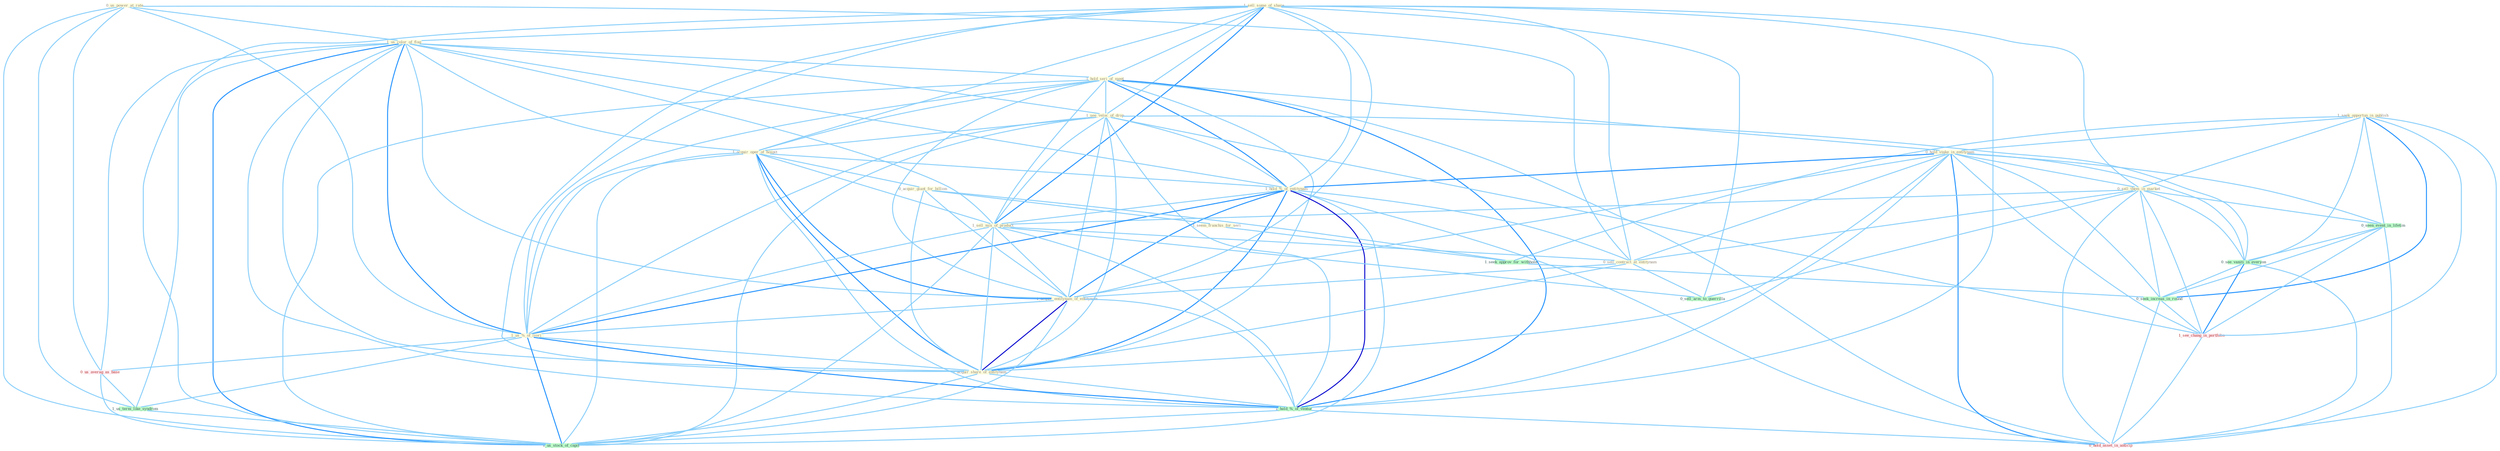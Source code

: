 Graph G{ 
    node
    [shape=polygon,style=filled,width=.5,height=.06,color="#BDFCC9",fixedsize=true,fontsize=4,
    fontcolor="#2f4f4f"];
    {node
    [color="#ffffe0", fontcolor="#8b7d6b"] "1_sell_some_of_share " "0_us_power_at_rate " "1_us_color_of_flag " "1_hold_seri_of_meet " "1_seek_opportun_in_publish " "0_hold_stake_in_entitynam " "0_sell_them_in_market " "1_see_veloc_of_drop " "1_acquir_oper_of_hospit " "1_hold_%_of_entitynam " "0_acquir_giant_for_billion " "1_sell_mix_of_product " "0_sell_contract_at_entitynam " "1_acquir_entitynam_of_entitynam " "1_us_%_of_ivori " "1_seem_franchis_for_seri " "1_acquir_share_of_entitynam "}
{node [color="#fff0f5", fontcolor="#b22222"] "0_us_averag_as_base " "1_see_chang_in_portfolio " "0_hold_asset_in_anticip "}
edge [color="#B0E2FF"];

	"1_sell_some_of_share " -- "1_us_color_of_flag " [w="1", color="#87cefa" ];
	"1_sell_some_of_share " -- "1_hold_seri_of_meet " [w="1", color="#87cefa" ];
	"1_sell_some_of_share " -- "0_sell_them_in_market " [w="1", color="#87cefa" ];
	"1_sell_some_of_share " -- "1_see_veloc_of_drop " [w="1", color="#87cefa" ];
	"1_sell_some_of_share " -- "1_acquir_oper_of_hospit " [w="1", color="#87cefa" ];
	"1_sell_some_of_share " -- "1_hold_%_of_entitynam " [w="1", color="#87cefa" ];
	"1_sell_some_of_share " -- "1_sell_mix_of_product " [w="2", color="#1e90ff" , len=0.8];
	"1_sell_some_of_share " -- "0_sell_contract_at_entitynam " [w="1", color="#87cefa" ];
	"1_sell_some_of_share " -- "1_acquir_entitynam_of_entitynam " [w="1", color="#87cefa" ];
	"1_sell_some_of_share " -- "1_us_%_of_ivori " [w="1", color="#87cefa" ];
	"1_sell_some_of_share " -- "1_acquir_share_of_entitynam " [w="1", color="#87cefa" ];
	"1_sell_some_of_share " -- "1_hold_%_of_ventur " [w="1", color="#87cefa" ];
	"1_sell_some_of_share " -- "0_sell_arm_to_guerrilla " [w="1", color="#87cefa" ];
	"1_sell_some_of_share " -- "1_us_stock_of_capit " [w="1", color="#87cefa" ];
	"0_us_power_at_rate " -- "1_us_color_of_flag " [w="1", color="#87cefa" ];
	"0_us_power_at_rate " -- "0_sell_contract_at_entitynam " [w="1", color="#87cefa" ];
	"0_us_power_at_rate " -- "1_us_%_of_ivori " [w="1", color="#87cefa" ];
	"0_us_power_at_rate " -- "0_us_averag_as_base " [w="1", color="#87cefa" ];
	"0_us_power_at_rate " -- "1_us_term_like_syndrom " [w="1", color="#87cefa" ];
	"0_us_power_at_rate " -- "1_us_stock_of_capit " [w="1", color="#87cefa" ];
	"1_us_color_of_flag " -- "1_hold_seri_of_meet " [w="1", color="#87cefa" ];
	"1_us_color_of_flag " -- "1_see_veloc_of_drop " [w="1", color="#87cefa" ];
	"1_us_color_of_flag " -- "1_acquir_oper_of_hospit " [w="1", color="#87cefa" ];
	"1_us_color_of_flag " -- "1_hold_%_of_entitynam " [w="1", color="#87cefa" ];
	"1_us_color_of_flag " -- "1_sell_mix_of_product " [w="1", color="#87cefa" ];
	"1_us_color_of_flag " -- "1_acquir_entitynam_of_entitynam " [w="1", color="#87cefa" ];
	"1_us_color_of_flag " -- "1_us_%_of_ivori " [w="2", color="#1e90ff" , len=0.8];
	"1_us_color_of_flag " -- "1_acquir_share_of_entitynam " [w="1", color="#87cefa" ];
	"1_us_color_of_flag " -- "0_us_averag_as_base " [w="1", color="#87cefa" ];
	"1_us_color_of_flag " -- "1_us_term_like_syndrom " [w="1", color="#87cefa" ];
	"1_us_color_of_flag " -- "1_hold_%_of_ventur " [w="1", color="#87cefa" ];
	"1_us_color_of_flag " -- "1_us_stock_of_capit " [w="2", color="#1e90ff" , len=0.8];
	"1_hold_seri_of_meet " -- "0_hold_stake_in_entitynam " [w="1", color="#87cefa" ];
	"1_hold_seri_of_meet " -- "1_see_veloc_of_drop " [w="1", color="#87cefa" ];
	"1_hold_seri_of_meet " -- "1_acquir_oper_of_hospit " [w="1", color="#87cefa" ];
	"1_hold_seri_of_meet " -- "1_hold_%_of_entitynam " [w="2", color="#1e90ff" , len=0.8];
	"1_hold_seri_of_meet " -- "1_sell_mix_of_product " [w="1", color="#87cefa" ];
	"1_hold_seri_of_meet " -- "1_acquir_entitynam_of_entitynam " [w="1", color="#87cefa" ];
	"1_hold_seri_of_meet " -- "1_us_%_of_ivori " [w="1", color="#87cefa" ];
	"1_hold_seri_of_meet " -- "1_acquir_share_of_entitynam " [w="1", color="#87cefa" ];
	"1_hold_seri_of_meet " -- "1_hold_%_of_ventur " [w="2", color="#1e90ff" , len=0.8];
	"1_hold_seri_of_meet " -- "1_us_stock_of_capit " [w="1", color="#87cefa" ];
	"1_hold_seri_of_meet " -- "0_hold_asset_in_anticip " [w="1", color="#87cefa" ];
	"1_seek_opportun_in_publish " -- "0_hold_stake_in_entitynam " [w="1", color="#87cefa" ];
	"1_seek_opportun_in_publish " -- "0_sell_them_in_market " [w="1", color="#87cefa" ];
	"1_seek_opportun_in_publish " -- "0_seen_event_in_lifetim " [w="1", color="#87cefa" ];
	"1_seek_opportun_in_publish " -- "1_seek_approv_for_withhold " [w="1", color="#87cefa" ];
	"1_seek_opportun_in_publish " -- "0_see_vaniti_in_everyon " [w="1", color="#87cefa" ];
	"1_seek_opportun_in_publish " -- "0_seek_increas_in_round " [w="2", color="#1e90ff" , len=0.8];
	"1_seek_opportun_in_publish " -- "1_see_chang_in_portfolio " [w="1", color="#87cefa" ];
	"1_seek_opportun_in_publish " -- "0_hold_asset_in_anticip " [w="1", color="#87cefa" ];
	"0_hold_stake_in_entitynam " -- "0_sell_them_in_market " [w="1", color="#87cefa" ];
	"0_hold_stake_in_entitynam " -- "1_hold_%_of_entitynam " [w="2", color="#1e90ff" , len=0.8];
	"0_hold_stake_in_entitynam " -- "0_sell_contract_at_entitynam " [w="1", color="#87cefa" ];
	"0_hold_stake_in_entitynam " -- "1_acquir_entitynam_of_entitynam " [w="1", color="#87cefa" ];
	"0_hold_stake_in_entitynam " -- "1_acquir_share_of_entitynam " [w="1", color="#87cefa" ];
	"0_hold_stake_in_entitynam " -- "0_seen_event_in_lifetim " [w="1", color="#87cefa" ];
	"0_hold_stake_in_entitynam " -- "1_hold_%_of_ventur " [w="1", color="#87cefa" ];
	"0_hold_stake_in_entitynam " -- "0_see_vaniti_in_everyon " [w="1", color="#87cefa" ];
	"0_hold_stake_in_entitynam " -- "0_seek_increas_in_round " [w="1", color="#87cefa" ];
	"0_hold_stake_in_entitynam " -- "1_see_chang_in_portfolio " [w="1", color="#87cefa" ];
	"0_hold_stake_in_entitynam " -- "0_hold_asset_in_anticip " [w="2", color="#1e90ff" , len=0.8];
	"0_sell_them_in_market " -- "1_sell_mix_of_product " [w="1", color="#87cefa" ];
	"0_sell_them_in_market " -- "0_sell_contract_at_entitynam " [w="1", color="#87cefa" ];
	"0_sell_them_in_market " -- "0_seen_event_in_lifetim " [w="1", color="#87cefa" ];
	"0_sell_them_in_market " -- "0_see_vaniti_in_everyon " [w="1", color="#87cefa" ];
	"0_sell_them_in_market " -- "0_sell_arm_to_guerrilla " [w="1", color="#87cefa" ];
	"0_sell_them_in_market " -- "0_seek_increas_in_round " [w="1", color="#87cefa" ];
	"0_sell_them_in_market " -- "1_see_chang_in_portfolio " [w="1", color="#87cefa" ];
	"0_sell_them_in_market " -- "0_hold_asset_in_anticip " [w="1", color="#87cefa" ];
	"1_see_veloc_of_drop " -- "1_acquir_oper_of_hospit " [w="1", color="#87cefa" ];
	"1_see_veloc_of_drop " -- "1_hold_%_of_entitynam " [w="1", color="#87cefa" ];
	"1_see_veloc_of_drop " -- "1_sell_mix_of_product " [w="1", color="#87cefa" ];
	"1_see_veloc_of_drop " -- "1_acquir_entitynam_of_entitynam " [w="1", color="#87cefa" ];
	"1_see_veloc_of_drop " -- "1_us_%_of_ivori " [w="1", color="#87cefa" ];
	"1_see_veloc_of_drop " -- "1_acquir_share_of_entitynam " [w="1", color="#87cefa" ];
	"1_see_veloc_of_drop " -- "1_hold_%_of_ventur " [w="1", color="#87cefa" ];
	"1_see_veloc_of_drop " -- "0_see_vaniti_in_everyon " [w="1", color="#87cefa" ];
	"1_see_veloc_of_drop " -- "1_us_stock_of_capit " [w="1", color="#87cefa" ];
	"1_see_veloc_of_drop " -- "1_see_chang_in_portfolio " [w="1", color="#87cefa" ];
	"1_acquir_oper_of_hospit " -- "1_hold_%_of_entitynam " [w="1", color="#87cefa" ];
	"1_acquir_oper_of_hospit " -- "0_acquir_giant_for_billion " [w="1", color="#87cefa" ];
	"1_acquir_oper_of_hospit " -- "1_sell_mix_of_product " [w="1", color="#87cefa" ];
	"1_acquir_oper_of_hospit " -- "1_acquir_entitynam_of_entitynam " [w="2", color="#1e90ff" , len=0.8];
	"1_acquir_oper_of_hospit " -- "1_us_%_of_ivori " [w="1", color="#87cefa" ];
	"1_acquir_oper_of_hospit " -- "1_acquir_share_of_entitynam " [w="2", color="#1e90ff" , len=0.8];
	"1_acquir_oper_of_hospit " -- "1_hold_%_of_ventur " [w="1", color="#87cefa" ];
	"1_acquir_oper_of_hospit " -- "1_us_stock_of_capit " [w="1", color="#87cefa" ];
	"1_hold_%_of_entitynam " -- "1_sell_mix_of_product " [w="1", color="#87cefa" ];
	"1_hold_%_of_entitynam " -- "0_sell_contract_at_entitynam " [w="1", color="#87cefa" ];
	"1_hold_%_of_entitynam " -- "1_acquir_entitynam_of_entitynam " [w="2", color="#1e90ff" , len=0.8];
	"1_hold_%_of_entitynam " -- "1_us_%_of_ivori " [w="2", color="#1e90ff" , len=0.8];
	"1_hold_%_of_entitynam " -- "1_acquir_share_of_entitynam " [w="2", color="#1e90ff" , len=0.8];
	"1_hold_%_of_entitynam " -- "1_hold_%_of_ventur " [w="3", color="#0000cd" , len=0.6];
	"1_hold_%_of_entitynam " -- "1_us_stock_of_capit " [w="1", color="#87cefa" ];
	"1_hold_%_of_entitynam " -- "0_hold_asset_in_anticip " [w="1", color="#87cefa" ];
	"0_acquir_giant_for_billion " -- "1_acquir_entitynam_of_entitynam " [w="1", color="#87cefa" ];
	"0_acquir_giant_for_billion " -- "1_seem_franchis_for_seri " [w="1", color="#87cefa" ];
	"0_acquir_giant_for_billion " -- "1_acquir_share_of_entitynam " [w="1", color="#87cefa" ];
	"0_acquir_giant_for_billion " -- "1_seek_approv_for_withhold " [w="1", color="#87cefa" ];
	"1_sell_mix_of_product " -- "0_sell_contract_at_entitynam " [w="1", color="#87cefa" ];
	"1_sell_mix_of_product " -- "1_acquir_entitynam_of_entitynam " [w="1", color="#87cefa" ];
	"1_sell_mix_of_product " -- "1_us_%_of_ivori " [w="1", color="#87cefa" ];
	"1_sell_mix_of_product " -- "1_acquir_share_of_entitynam " [w="1", color="#87cefa" ];
	"1_sell_mix_of_product " -- "1_hold_%_of_ventur " [w="1", color="#87cefa" ];
	"1_sell_mix_of_product " -- "0_sell_arm_to_guerrilla " [w="1", color="#87cefa" ];
	"1_sell_mix_of_product " -- "1_us_stock_of_capit " [w="1", color="#87cefa" ];
	"0_sell_contract_at_entitynam " -- "1_acquir_entitynam_of_entitynam " [w="1", color="#87cefa" ];
	"0_sell_contract_at_entitynam " -- "1_acquir_share_of_entitynam " [w="1", color="#87cefa" ];
	"0_sell_contract_at_entitynam " -- "0_sell_arm_to_guerrilla " [w="1", color="#87cefa" ];
	"1_acquir_entitynam_of_entitynam " -- "1_us_%_of_ivori " [w="1", color="#87cefa" ];
	"1_acquir_entitynam_of_entitynam " -- "1_acquir_share_of_entitynam " [w="3", color="#0000cd" , len=0.6];
	"1_acquir_entitynam_of_entitynam " -- "1_hold_%_of_ventur " [w="1", color="#87cefa" ];
	"1_acquir_entitynam_of_entitynam " -- "1_us_stock_of_capit " [w="1", color="#87cefa" ];
	"1_us_%_of_ivori " -- "1_acquir_share_of_entitynam " [w="1", color="#87cefa" ];
	"1_us_%_of_ivori " -- "0_us_averag_as_base " [w="1", color="#87cefa" ];
	"1_us_%_of_ivori " -- "1_us_term_like_syndrom " [w="1", color="#87cefa" ];
	"1_us_%_of_ivori " -- "1_hold_%_of_ventur " [w="2", color="#1e90ff" , len=0.8];
	"1_us_%_of_ivori " -- "1_us_stock_of_capit " [w="2", color="#1e90ff" , len=0.8];
	"1_seem_franchis_for_seri " -- "1_seek_approv_for_withhold " [w="1", color="#87cefa" ];
	"1_acquir_share_of_entitynam " -- "1_hold_%_of_ventur " [w="1", color="#87cefa" ];
	"1_acquir_share_of_entitynam " -- "1_us_stock_of_capit " [w="1", color="#87cefa" ];
	"0_seen_event_in_lifetim " -- "0_see_vaniti_in_everyon " [w="1", color="#87cefa" ];
	"0_seen_event_in_lifetim " -- "0_seek_increas_in_round " [w="1", color="#87cefa" ];
	"0_seen_event_in_lifetim " -- "1_see_chang_in_portfolio " [w="1", color="#87cefa" ];
	"0_seen_event_in_lifetim " -- "0_hold_asset_in_anticip " [w="1", color="#87cefa" ];
	"0_us_averag_as_base " -- "1_us_term_like_syndrom " [w="1", color="#87cefa" ];
	"0_us_averag_as_base " -- "1_us_stock_of_capit " [w="1", color="#87cefa" ];
	"1_us_term_like_syndrom " -- "1_us_stock_of_capit " [w="1", color="#87cefa" ];
	"1_seek_approv_for_withhold " -- "0_seek_increas_in_round " [w="1", color="#87cefa" ];
	"1_hold_%_of_ventur " -- "1_us_stock_of_capit " [w="1", color="#87cefa" ];
	"1_hold_%_of_ventur " -- "0_hold_asset_in_anticip " [w="1", color="#87cefa" ];
	"0_see_vaniti_in_everyon " -- "0_seek_increas_in_round " [w="1", color="#87cefa" ];
	"0_see_vaniti_in_everyon " -- "1_see_chang_in_portfolio " [w="2", color="#1e90ff" , len=0.8];
	"0_see_vaniti_in_everyon " -- "0_hold_asset_in_anticip " [w="1", color="#87cefa" ];
	"0_seek_increas_in_round " -- "1_see_chang_in_portfolio " [w="1", color="#87cefa" ];
	"0_seek_increas_in_round " -- "0_hold_asset_in_anticip " [w="1", color="#87cefa" ];
	"1_see_chang_in_portfolio " -- "0_hold_asset_in_anticip " [w="1", color="#87cefa" ];
}